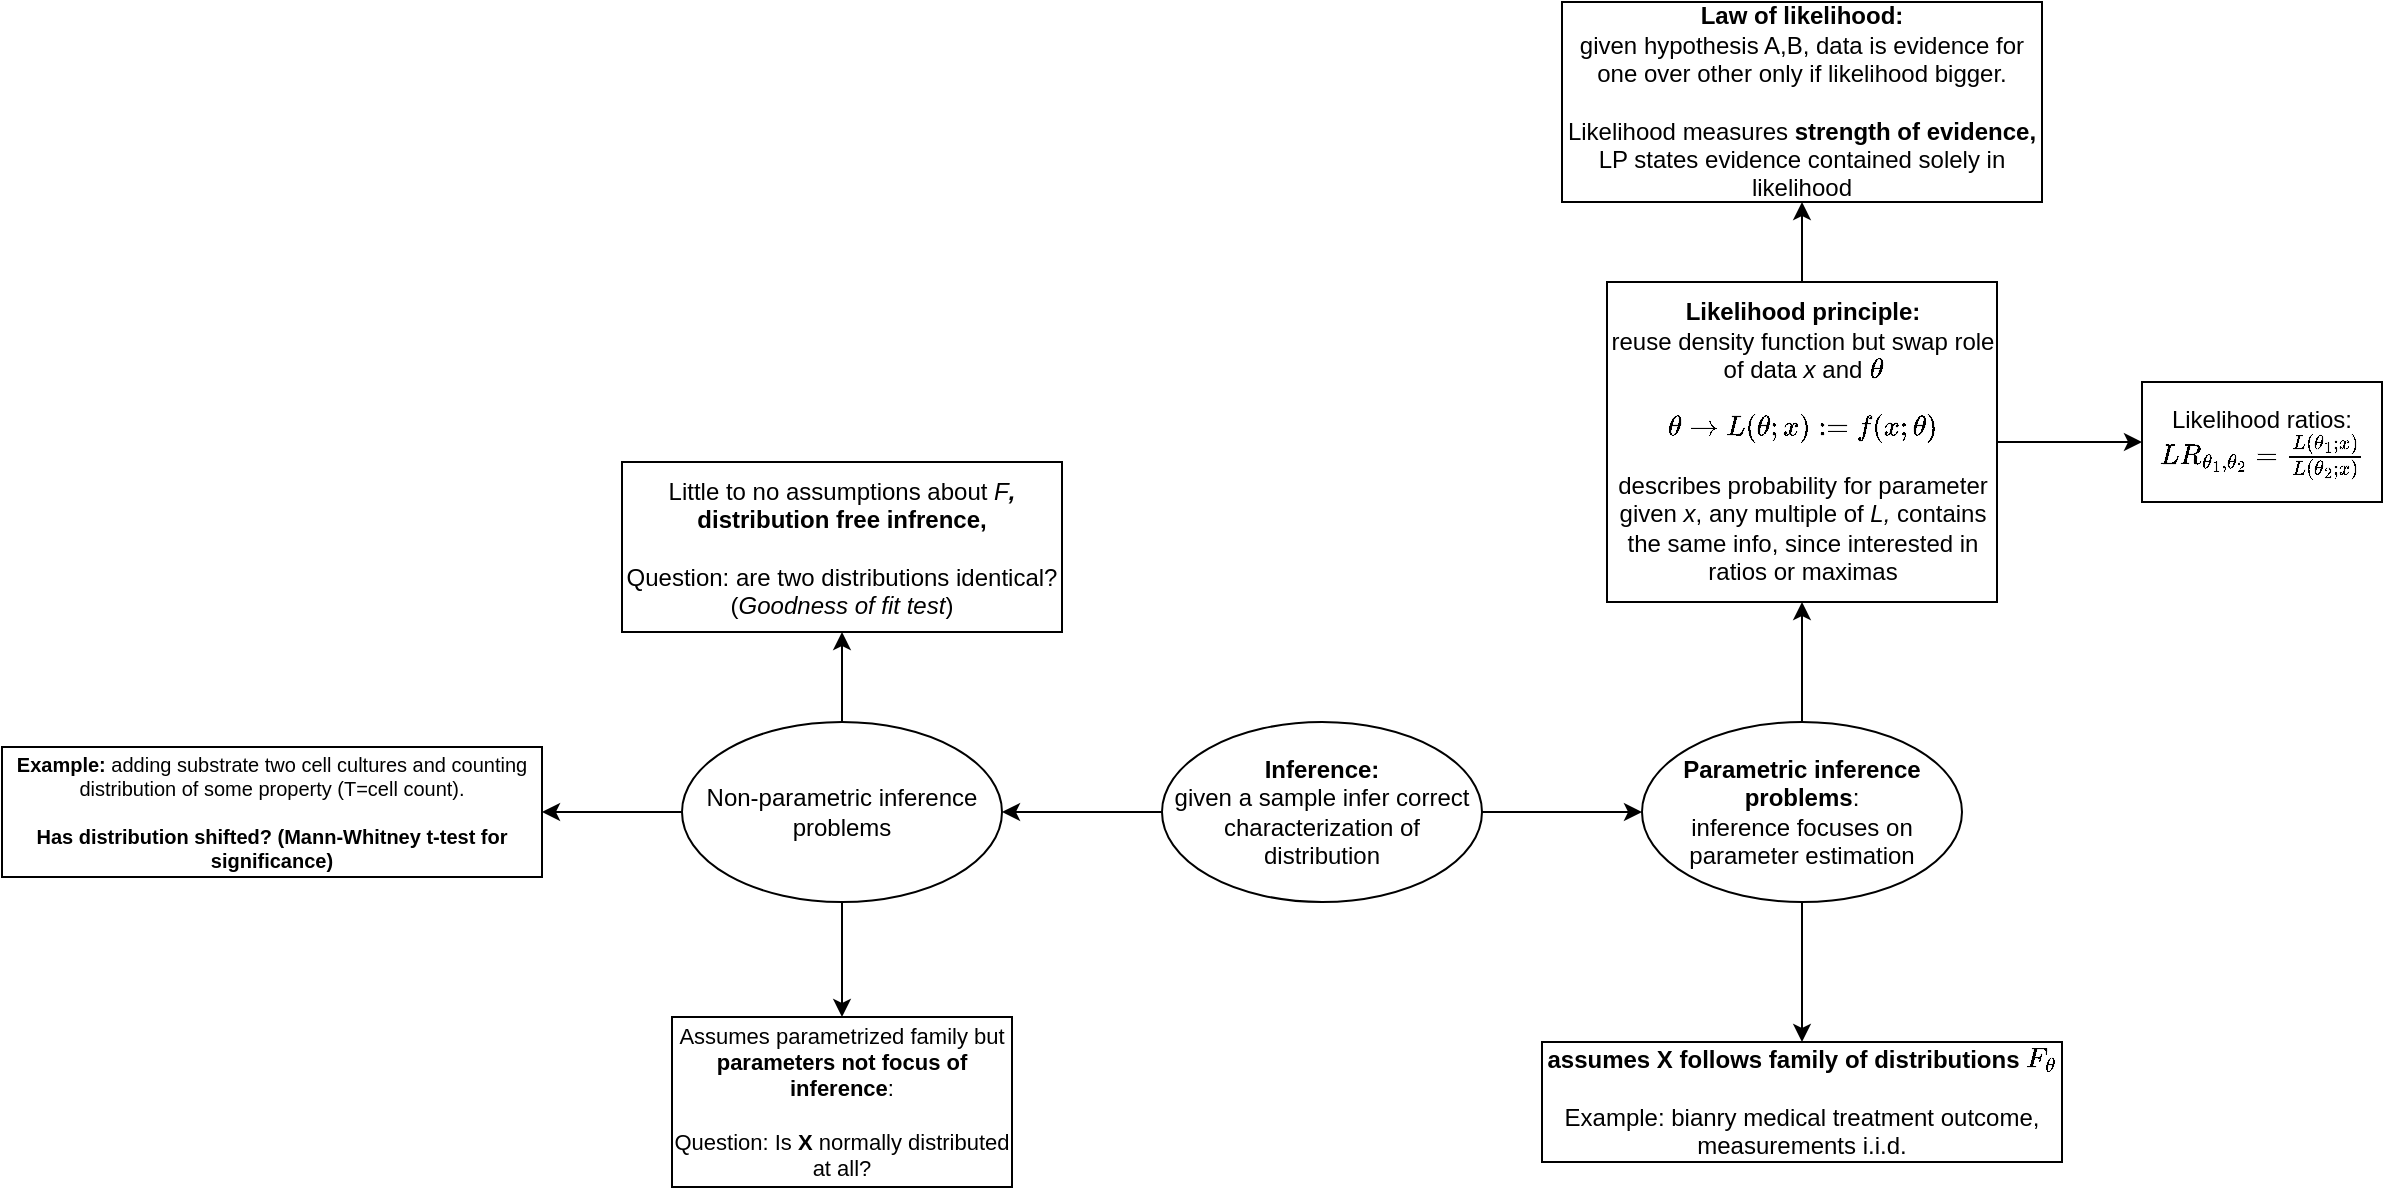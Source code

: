 <mxfile version="14.8.1" type="github"><diagram id="S2jBDGMZTfLZOEU3KDfl" name="Page-1"><mxGraphModel dx="540" dy="294" grid="1" gridSize="10" guides="1" tooltips="1" connect="1" arrows="1" fold="1" page="1" pageScale="1" pageWidth="4681" pageHeight="3300" math="1" shadow="0"><root><mxCell id="0"/><mxCell id="1" parent="0"/><mxCell id="ycgSQVnb8Eu3qLplw12D-3" value="" style="edgeStyle=orthogonalEdgeStyle;rounded=0;orthogonalLoop=1;jettySize=auto;html=1;" parent="1" source="ycgSQVnb8Eu3qLplw12D-1" target="ycgSQVnb8Eu3qLplw12D-2" edge="1"><mxGeometry relative="1" as="geometry"/></mxCell><mxCell id="ycgSQVnb8Eu3qLplw12D-5" value="" style="edgeStyle=orthogonalEdgeStyle;rounded=0;orthogonalLoop=1;jettySize=auto;html=1;" parent="1" source="ycgSQVnb8Eu3qLplw12D-1" target="ycgSQVnb8Eu3qLplw12D-4" edge="1"><mxGeometry relative="1" as="geometry"/></mxCell><mxCell id="ycgSQVnb8Eu3qLplw12D-1" value="&lt;div&gt;&lt;b&gt;Inference:&lt;/b&gt;&lt;/div&gt;&lt;div&gt;given a sample infer correct characterization of distribution&lt;b&gt;&lt;br&gt;&lt;/b&gt;&lt;/div&gt;" style="ellipse;whiteSpace=wrap;html=1;" parent="1" vertex="1"><mxGeometry x="970" y="550" width="160" height="90" as="geometry"/></mxCell><mxCell id="tAZWQw_xvtE8fRC8TVs--6" value="" style="edgeStyle=orthogonalEdgeStyle;rounded=0;orthogonalLoop=1;jettySize=auto;html=1;" edge="1" parent="1" source="ycgSQVnb8Eu3qLplw12D-2" target="tAZWQw_xvtE8fRC8TVs--5"><mxGeometry relative="1" as="geometry"/></mxCell><mxCell id="tAZWQw_xvtE8fRC8TVs--8" value="" style="edgeStyle=orthogonalEdgeStyle;rounded=0;orthogonalLoop=1;jettySize=auto;html=1;" edge="1" parent="1" source="ycgSQVnb8Eu3qLplw12D-2" target="tAZWQw_xvtE8fRC8TVs--7"><mxGeometry relative="1" as="geometry"/></mxCell><mxCell id="tAZWQw_xvtE8fRC8TVs--12" value="" style="edgeStyle=orthogonalEdgeStyle;rounded=0;orthogonalLoop=1;jettySize=auto;html=1;" edge="1" parent="1" source="ycgSQVnb8Eu3qLplw12D-2" target="tAZWQw_xvtE8fRC8TVs--11"><mxGeometry relative="1" as="geometry"/></mxCell><mxCell id="ycgSQVnb8Eu3qLplw12D-2" value="Non-parametric inference problems" style="ellipse;whiteSpace=wrap;html=1;" parent="1" vertex="1"><mxGeometry x="730" y="550" width="160" height="90" as="geometry"/></mxCell><mxCell id="tAZWQw_xvtE8fRC8TVs--10" value="" style="edgeStyle=orthogonalEdgeStyle;rounded=0;orthogonalLoop=1;jettySize=auto;html=1;" edge="1" parent="1" source="ycgSQVnb8Eu3qLplw12D-4" target="tAZWQw_xvtE8fRC8TVs--9"><mxGeometry relative="1" as="geometry"/></mxCell><mxCell id="tAZWQw_xvtE8fRC8TVs--16" value="" style="edgeStyle=orthogonalEdgeStyle;rounded=0;orthogonalLoop=1;jettySize=auto;html=1;" edge="1" parent="1" source="ycgSQVnb8Eu3qLplw12D-4" target="tAZWQw_xvtE8fRC8TVs--15"><mxGeometry relative="1" as="geometry"/></mxCell><mxCell id="ycgSQVnb8Eu3qLplw12D-4" value="&lt;div&gt;&lt;b&gt;Parametric inference problems&lt;/b&gt;:&lt;/div&gt;&lt;div&gt;inference focuses on parameter estimation&lt;br&gt;&lt;/div&gt;" style="ellipse;whiteSpace=wrap;html=1;" parent="1" vertex="1"><mxGeometry x="1210" y="550" width="160" height="90" as="geometry"/></mxCell><mxCell id="tAZWQw_xvtE8fRC8TVs--5" value="&lt;div style=&quot;font-size: 11px&quot;&gt;&lt;font style=&quot;font-size: 11px&quot;&gt;Assumes parametrized family but &lt;b&gt;parameters not focus of inference&lt;/b&gt;:&lt;/font&gt;&lt;/div&gt;&lt;div style=&quot;font-size: 11px&quot;&gt;&lt;font style=&quot;font-size: 11px&quot;&gt;&lt;br&gt;&lt;/font&gt;&lt;/div&gt;&lt;div style=&quot;font-size: 11px&quot;&gt;&lt;font style=&quot;font-size: 11px&quot;&gt;Question: Is &lt;b&gt;X &lt;/b&gt;normally distributed at all?&lt;br&gt;&lt;/font&gt;&lt;/div&gt;" style="whiteSpace=wrap;html=1;" vertex="1" parent="1"><mxGeometry x="725" y="697.5" width="170" height="85" as="geometry"/></mxCell><mxCell id="tAZWQw_xvtE8fRC8TVs--7" value="&lt;div&gt;Little to no assumptions about &lt;i&gt;F&lt;b&gt;, &lt;br&gt;&lt;/b&gt;&lt;/i&gt;&lt;/div&gt;&lt;div&gt;&lt;b&gt;distribution free infrence, &lt;br&gt;&lt;/b&gt;&lt;/div&gt;&lt;div&gt;&lt;b&gt;&lt;br&gt;&lt;/b&gt;&lt;/div&gt;&lt;div&gt;Question: are two distributions identical? (&lt;i&gt;Goodness of fit test&lt;/i&gt;)&lt;br&gt;&lt;/div&gt;" style="whiteSpace=wrap;html=1;" vertex="1" parent="1"><mxGeometry x="700" y="420" width="220" height="85" as="geometry"/></mxCell><mxCell id="tAZWQw_xvtE8fRC8TVs--9" value="&lt;div&gt;&lt;b&gt;assumes X follows family of distributions \(F_{\theta}\)&lt;span&gt;&lt;/span&gt;&lt;/b&gt;&lt;/div&gt;&lt;div&gt;&lt;br&gt;&lt;/div&gt;&lt;div&gt;Example: bianry medical treatment outcome, measurements i.i.d.&lt;br&gt;&lt;/div&gt;" style="whiteSpace=wrap;html=1;" vertex="1" parent="1"><mxGeometry x="1160" y="710" width="260" height="60" as="geometry"/></mxCell><mxCell id="tAZWQw_xvtE8fRC8TVs--11" value="&lt;div style=&quot;font-size: 10px&quot;&gt;&lt;font style=&quot;font-size: 10px&quot;&gt;&lt;b&gt;Example:&lt;/b&gt; adding substrate two cell cultures and counting distribution of some property (T=cell count). &lt;br&gt;&lt;/font&gt;&lt;/div&gt;&lt;div style=&quot;font-size: 10px&quot;&gt;&lt;font style=&quot;font-size: 10px&quot;&gt;&lt;br&gt;&lt;/font&gt;&lt;/div&gt;&lt;div style=&quot;font-size: 10px&quot;&gt;&lt;font style=&quot;font-size: 10px&quot;&gt;&lt;b&gt;Has distribution shifted? (Mann-Whitney t-test for significance)&lt;/b&gt;&lt;/font&gt;&lt;/div&gt;" style="whiteSpace=wrap;html=1;" vertex="1" parent="1"><mxGeometry x="390" y="562.5" width="270" height="65" as="geometry"/></mxCell><mxCell id="tAZWQw_xvtE8fRC8TVs--18" value="" style="edgeStyle=orthogonalEdgeStyle;rounded=0;orthogonalLoop=1;jettySize=auto;html=1;" edge="1" parent="1" source="tAZWQw_xvtE8fRC8TVs--15" target="tAZWQw_xvtE8fRC8TVs--17"><mxGeometry relative="1" as="geometry"/></mxCell><mxCell id="tAZWQw_xvtE8fRC8TVs--20" value="" style="edgeStyle=orthogonalEdgeStyle;rounded=0;orthogonalLoop=1;jettySize=auto;html=1;" edge="1" parent="1" source="tAZWQw_xvtE8fRC8TVs--15" target="tAZWQw_xvtE8fRC8TVs--19"><mxGeometry relative="1" as="geometry"/></mxCell><mxCell id="tAZWQw_xvtE8fRC8TVs--15" value="&lt;div&gt;&lt;b&gt;Likelihood principle:&lt;/b&gt;&lt;/div&gt;&lt;div&gt;reuse density function but swap role of data &lt;i&gt;x &lt;/i&gt;and \(\theta\)&lt;/div&gt;&lt;div&gt;&lt;br&gt;&lt;/div&gt;&lt;div&gt;\(\theta \rightarrow L(\theta; x):= f(x;\theta)\)&lt;/div&gt;&lt;div&gt;&lt;br&gt;&lt;/div&gt;&lt;div&gt;describes probability for parameter given &lt;i&gt;x&lt;/i&gt;, any multiple of &lt;i&gt;L, &lt;/i&gt;contains the same info, since interested in ratios or maximas&lt;br&gt;&lt;/div&gt;" style="whiteSpace=wrap;html=1;" vertex="1" parent="1"><mxGeometry x="1192.5" y="330" width="195" height="160" as="geometry"/></mxCell><mxCell id="tAZWQw_xvtE8fRC8TVs--17" value="&lt;div&gt;Likelihood ratios:&lt;/div&gt;&lt;div&gt;\(LR_{\theta_1, \theta_2} = \frac{L(\theta_1; x)}{L(\theta_2; x)}\)&lt;/div&gt;" style="whiteSpace=wrap;html=1;" vertex="1" parent="1"><mxGeometry x="1460" y="380" width="120" height="60" as="geometry"/></mxCell><mxCell id="tAZWQw_xvtE8fRC8TVs--19" value="&lt;div&gt;&lt;b&gt;Law of likelihood:&lt;/b&gt;&lt;/div&gt;&lt;div&gt;given hypothesis A,B, data is evidence for one over other only if likelihood bigger.&lt;/div&gt;&lt;div&gt;&lt;br&gt;&lt;/div&gt;&lt;div&gt;Likelihood measures &lt;b&gt;strength of evidence, &lt;/b&gt;LP states evidence contained solely in likelihood&lt;br&gt;&lt;/div&gt;" style="whiteSpace=wrap;html=1;" vertex="1" parent="1"><mxGeometry x="1170" y="190" width="240" height="100" as="geometry"/></mxCell></root></mxGraphModel></diagram></mxfile>